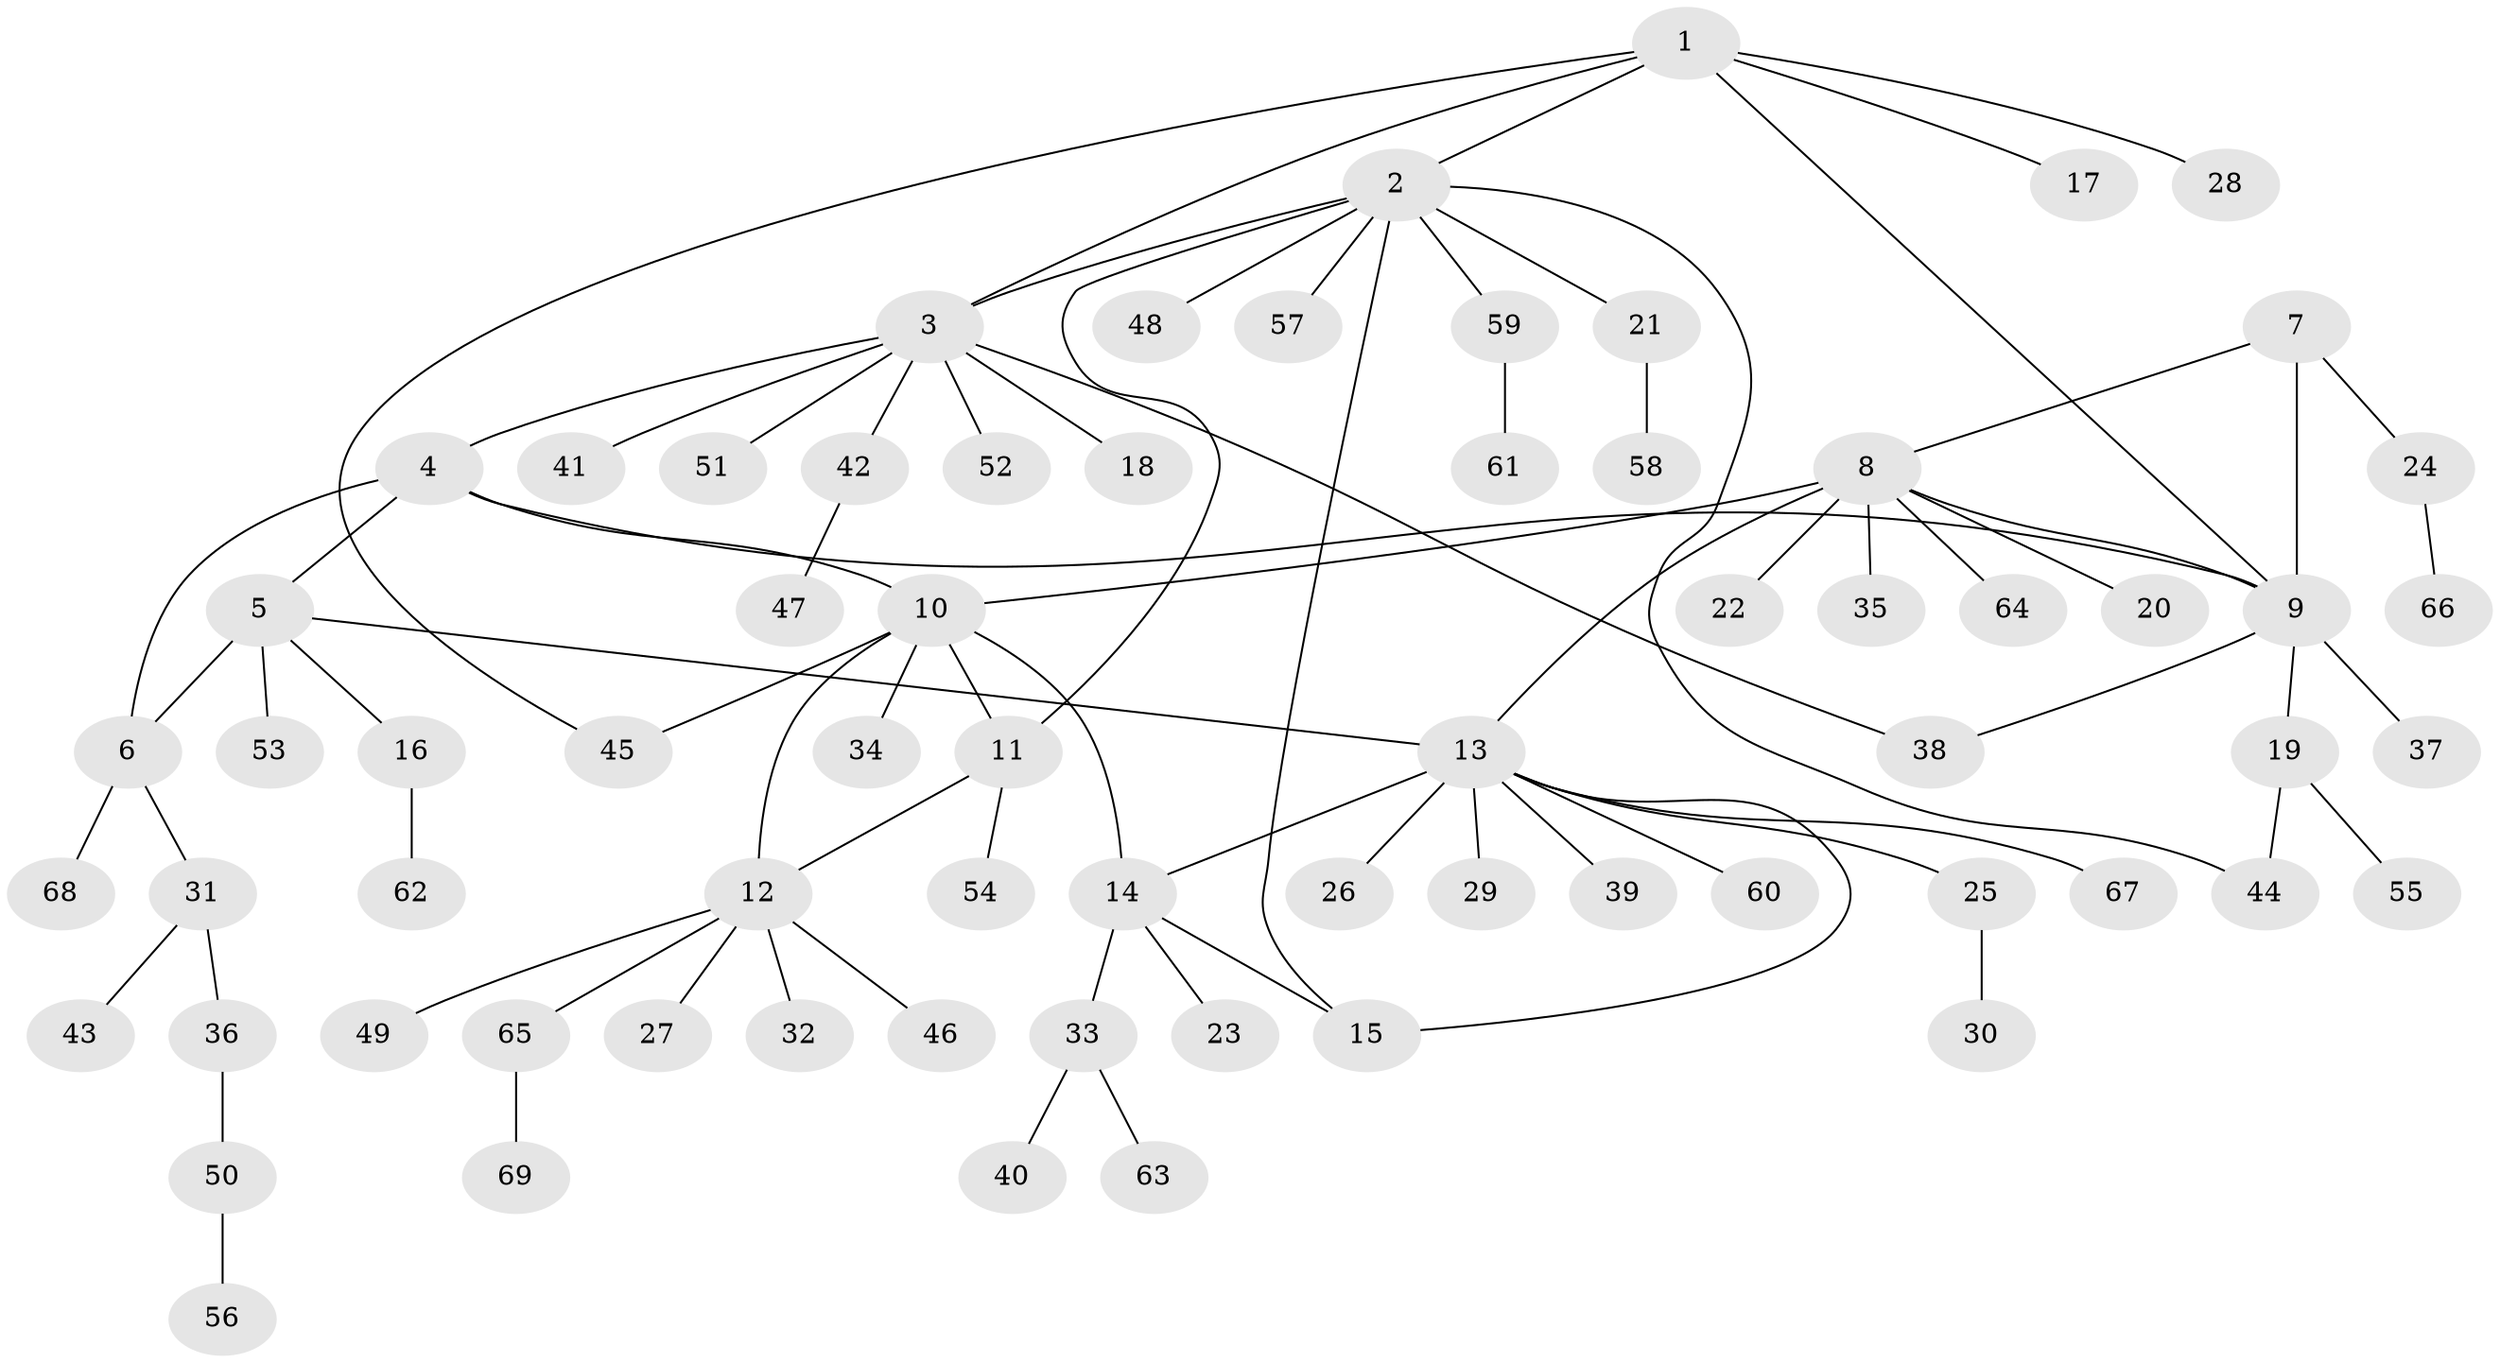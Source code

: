 // coarse degree distribution, {10: 0.02, 9: 0.04, 8: 0.02, 6: 0.04, 4: 0.06, 3: 0.06, 13: 0.02, 1: 0.68, 2: 0.06}
// Generated by graph-tools (version 1.1) at 2025/52/02/27/25 19:52:17]
// undirected, 69 vertices, 82 edges
graph export_dot {
graph [start="1"]
  node [color=gray90,style=filled];
  1;
  2;
  3;
  4;
  5;
  6;
  7;
  8;
  9;
  10;
  11;
  12;
  13;
  14;
  15;
  16;
  17;
  18;
  19;
  20;
  21;
  22;
  23;
  24;
  25;
  26;
  27;
  28;
  29;
  30;
  31;
  32;
  33;
  34;
  35;
  36;
  37;
  38;
  39;
  40;
  41;
  42;
  43;
  44;
  45;
  46;
  47;
  48;
  49;
  50;
  51;
  52;
  53;
  54;
  55;
  56;
  57;
  58;
  59;
  60;
  61;
  62;
  63;
  64;
  65;
  66;
  67;
  68;
  69;
  1 -- 2;
  1 -- 3;
  1 -- 9;
  1 -- 17;
  1 -- 28;
  1 -- 45;
  2 -- 3;
  2 -- 11;
  2 -- 15;
  2 -- 21;
  2 -- 44;
  2 -- 48;
  2 -- 57;
  2 -- 59;
  3 -- 4;
  3 -- 18;
  3 -- 38;
  3 -- 41;
  3 -- 42;
  3 -- 51;
  3 -- 52;
  4 -- 5;
  4 -- 6;
  4 -- 9;
  4 -- 10;
  5 -- 6;
  5 -- 13;
  5 -- 16;
  5 -- 53;
  6 -- 31;
  6 -- 68;
  7 -- 8;
  7 -- 9;
  7 -- 24;
  8 -- 9;
  8 -- 10;
  8 -- 13;
  8 -- 20;
  8 -- 22;
  8 -- 35;
  8 -- 64;
  9 -- 19;
  9 -- 37;
  9 -- 38;
  10 -- 11;
  10 -- 12;
  10 -- 14;
  10 -- 34;
  10 -- 45;
  11 -- 12;
  11 -- 54;
  12 -- 27;
  12 -- 32;
  12 -- 46;
  12 -- 49;
  12 -- 65;
  13 -- 14;
  13 -- 15;
  13 -- 25;
  13 -- 26;
  13 -- 29;
  13 -- 39;
  13 -- 60;
  13 -- 67;
  14 -- 15;
  14 -- 23;
  14 -- 33;
  16 -- 62;
  19 -- 44;
  19 -- 55;
  21 -- 58;
  24 -- 66;
  25 -- 30;
  31 -- 36;
  31 -- 43;
  33 -- 40;
  33 -- 63;
  36 -- 50;
  42 -- 47;
  50 -- 56;
  59 -- 61;
  65 -- 69;
}
